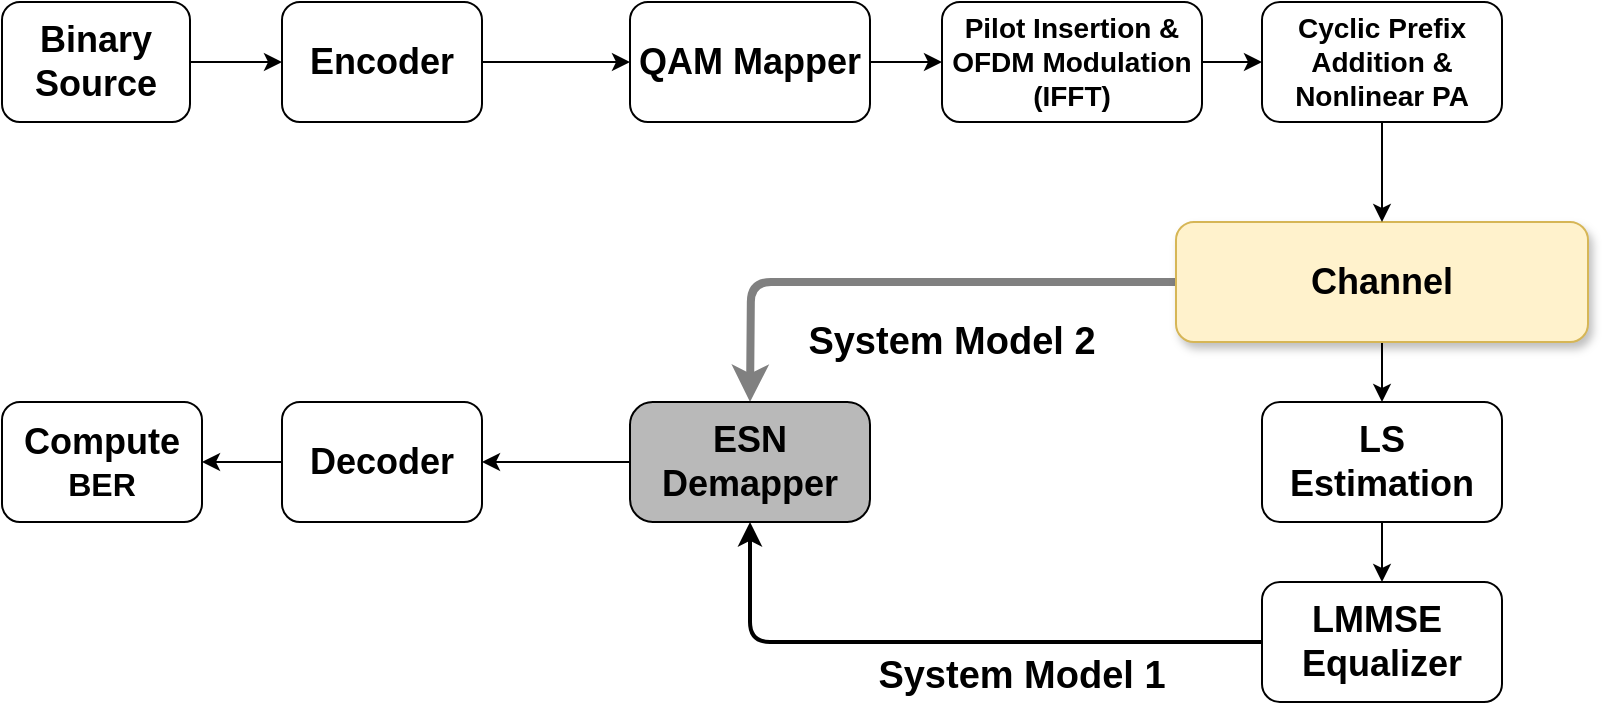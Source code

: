 <mxfile version="28.1.0">
  <diagram name="Page-1" id="JYQE0di9spENp9dbGy2m">
    <mxGraphModel dx="1395" dy="895" grid="1" gridSize="10" guides="1" tooltips="1" connect="1" arrows="1" fold="1" page="1" pageScale="1" pageWidth="1600" pageHeight="1200" math="0" shadow="0">
      <root>
        <mxCell id="0" />
        <mxCell id="1" parent="0" />
        <mxCell id="djPQeR_S7TZcSXeFTLT--1" value="" style="edgeStyle=orthogonalEdgeStyle;rounded=1;orthogonalLoop=1;jettySize=auto;html=1;" parent="1" source="djPQeR_S7TZcSXeFTLT--2" target="djPQeR_S7TZcSXeFTLT--4" edge="1">
          <mxGeometry relative="1" as="geometry" />
        </mxCell>
        <mxCell id="djPQeR_S7TZcSXeFTLT--2" value="&lt;b&gt;&lt;font style=&quot;font-size: 18px;&quot;&gt;Binary Source&lt;/font&gt;&lt;/b&gt;" style="rounded=1;whiteSpace=wrap;html=1;" parent="1" vertex="1">
          <mxGeometry x="500" y="200" width="94" height="60" as="geometry" />
        </mxCell>
        <mxCell id="djPQeR_S7TZcSXeFTLT--3" value="" style="edgeStyle=orthogonalEdgeStyle;rounded=1;orthogonalLoop=1;jettySize=auto;html=1;" parent="1" source="djPQeR_S7TZcSXeFTLT--4" target="djPQeR_S7TZcSXeFTLT--6" edge="1">
          <mxGeometry relative="1" as="geometry" />
        </mxCell>
        <mxCell id="djPQeR_S7TZcSXeFTLT--4" value="&lt;b&gt;&lt;font style=&quot;font-size: 18px;&quot;&gt;Encoder&lt;/font&gt;&lt;/b&gt;" style="rounded=1;whiteSpace=wrap;html=1;" parent="1" vertex="1">
          <mxGeometry x="640" y="200" width="100" height="60" as="geometry" />
        </mxCell>
        <mxCell id="rYTjXqDwzyMRA8L_mNuI-3" value="" style="edgeStyle=orthogonalEdgeStyle;rounded=0;orthogonalLoop=1;jettySize=auto;html=1;" parent="1" source="djPQeR_S7TZcSXeFTLT--6" target="rYTjXqDwzyMRA8L_mNuI-1" edge="1">
          <mxGeometry relative="1" as="geometry" />
        </mxCell>
        <mxCell id="djPQeR_S7TZcSXeFTLT--6" value="&lt;font style=&quot;font-size: 18px;&quot;&gt;&lt;b&gt;QAM Mapper&lt;/b&gt;&lt;/font&gt;" style="rounded=1;whiteSpace=wrap;html=1;" parent="1" vertex="1">
          <mxGeometry x="814" y="200" width="120" height="60" as="geometry" />
        </mxCell>
        <mxCell id="djPQeR_S7TZcSXeFTLT--7" value="" style="edgeStyle=orthogonalEdgeStyle;rounded=1;orthogonalLoop=1;jettySize=auto;html=1;" parent="1" source="djPQeR_S7TZcSXeFTLT--9" target="djPQeR_S7TZcSXeFTLT--11" edge="1">
          <mxGeometry relative="1" as="geometry" />
        </mxCell>
        <mxCell id="djPQeR_S7TZcSXeFTLT--8" value="" style="edgeStyle=orthogonalEdgeStyle;rounded=1;orthogonalLoop=1;jettySize=auto;html=1;fillColor=#fff2cc;strokeColor=#808080;curved=0;endArrow=classic;endFill=1;strokeWidth=4;" parent="1" source="djPQeR_S7TZcSXeFTLT--9" edge="1">
          <mxGeometry relative="1" as="geometry">
            <mxPoint x="874" y="400" as="targetPoint" />
          </mxGeometry>
        </mxCell>
        <mxCell id="djPQeR_S7TZcSXeFTLT--9" value="&lt;span style=&quot;font-size: 18px;&quot;&gt;&lt;b&gt;Channel&lt;/b&gt;&lt;/span&gt;" style="rounded=1;whiteSpace=wrap;html=1;fillColor=#fff2cc;strokeColor=#d6b656;gradientColor=none;glass=0;shadow=1;" parent="1" vertex="1">
          <mxGeometry x="1087" y="310" width="206" height="60" as="geometry" />
        </mxCell>
        <mxCell id="djPQeR_S7TZcSXeFTLT--10" value="" style="edgeStyle=orthogonalEdgeStyle;rounded=1;orthogonalLoop=1;jettySize=auto;html=1;" parent="1" source="djPQeR_S7TZcSXeFTLT--11" edge="1">
          <mxGeometry relative="1" as="geometry">
            <mxPoint x="1190.0" y="490" as="targetPoint" />
          </mxGeometry>
        </mxCell>
        <mxCell id="djPQeR_S7TZcSXeFTLT--11" value="&lt;b&gt;&lt;font style=&quot;font-size: 18px;&quot;&gt;LS&lt;br&gt;Estimation&lt;/font&gt;&lt;/b&gt;" style="rounded=1;whiteSpace=wrap;html=1;" parent="1" vertex="1">
          <mxGeometry x="1130" y="400" width="120" height="60" as="geometry" />
        </mxCell>
        <mxCell id="djPQeR_S7TZcSXeFTLT--12" style="edgeStyle=orthogonalEdgeStyle;rounded=1;orthogonalLoop=1;jettySize=auto;html=1;exitX=0;exitY=0.5;exitDx=0;exitDy=0;curved=0;strokeWidth=2;" parent="1" source="djPQeR_S7TZcSXeFTLT--13" target="djPQeR_S7TZcSXeFTLT--15" edge="1">
          <mxGeometry relative="1" as="geometry" />
        </mxCell>
        <mxCell id="djPQeR_S7TZcSXeFTLT--13" value="&lt;font style=&quot;font-size: 18px;&quot;&gt;&lt;b&gt;LMMSE&amp;nbsp;&lt;br&gt;Equalizer&lt;/b&gt;&lt;/font&gt;" style="rounded=1;whiteSpace=wrap;html=1;" parent="1" vertex="1">
          <mxGeometry x="1130" y="490" width="120" height="60" as="geometry" />
        </mxCell>
        <mxCell id="djPQeR_S7TZcSXeFTLT--14" value="" style="edgeStyle=orthogonalEdgeStyle;rounded=1;orthogonalLoop=1;jettySize=auto;html=1;" parent="1" source="djPQeR_S7TZcSXeFTLT--15" target="djPQeR_S7TZcSXeFTLT--17" edge="1">
          <mxGeometry relative="1" as="geometry" />
        </mxCell>
        <mxCell id="djPQeR_S7TZcSXeFTLT--15" value="&lt;font style=&quot;font-size: 18px;&quot;&gt;&lt;b&gt;ESN&lt;br&gt;Demapper&lt;/b&gt;&lt;/font&gt;" style="rounded=1;whiteSpace=wrap;html=1;fillColor=#B9B9B9;arcSize=19;" parent="1" vertex="1">
          <mxGeometry x="814" y="400" width="120" height="60" as="geometry" />
        </mxCell>
        <mxCell id="djPQeR_S7TZcSXeFTLT--16" value="" style="edgeStyle=orthogonalEdgeStyle;rounded=1;orthogonalLoop=1;jettySize=auto;html=1;" parent="1" source="djPQeR_S7TZcSXeFTLT--17" target="djPQeR_S7TZcSXeFTLT--18" edge="1">
          <mxGeometry relative="1" as="geometry" />
        </mxCell>
        <mxCell id="djPQeR_S7TZcSXeFTLT--17" value="&lt;b&gt;&lt;font style=&quot;font-size: 18px;&quot;&gt;Decoder&lt;/font&gt;&lt;/b&gt;" style="rounded=1;whiteSpace=wrap;html=1;" parent="1" vertex="1">
          <mxGeometry x="640" y="400" width="100" height="60" as="geometry" />
        </mxCell>
        <mxCell id="djPQeR_S7TZcSXeFTLT--18" value="&lt;b&gt;&lt;font style=&quot;font-size: 18px;&quot;&gt;Compute&lt;/font&gt;&lt;/b&gt;&lt;div&gt;&lt;b&gt;&lt;font size=&quot;3&quot;&gt;BER&lt;/font&gt;&lt;/b&gt;&lt;/div&gt;" style="rounded=1;whiteSpace=wrap;html=1;" parent="1" vertex="1">
          <mxGeometry x="500" y="400" width="100" height="60" as="geometry" />
        </mxCell>
        <mxCell id="djPQeR_S7TZcSXeFTLT--19" value="System Model 1" style="text;html=1;align=center;verticalAlign=middle;whiteSpace=wrap;rounded=0;fontStyle=1;fontSize=19;" parent="1" vertex="1">
          <mxGeometry x="934" y="520" width="152" height="34" as="geometry" />
        </mxCell>
        <mxCell id="djPQeR_S7TZcSXeFTLT--20" value="&lt;b&gt;&lt;font style=&quot;font-size: 19px;&quot;&gt;System Model 2&lt;/font&gt;&lt;/b&gt;" style="text;html=1;align=center;verticalAlign=middle;whiteSpace=wrap;rounded=0;" parent="1" vertex="1">
          <mxGeometry x="872" y="370" width="206" as="geometry" />
        </mxCell>
        <mxCell id="rYTjXqDwzyMRA8L_mNuI-4" value="" style="edgeStyle=orthogonalEdgeStyle;rounded=0;orthogonalLoop=1;jettySize=auto;html=1;" parent="1" source="rYTjXqDwzyMRA8L_mNuI-1" target="rYTjXqDwzyMRA8L_mNuI-2" edge="1">
          <mxGeometry relative="1" as="geometry" />
        </mxCell>
        <mxCell id="rYTjXqDwzyMRA8L_mNuI-1" value="&lt;b&gt;&lt;font style=&quot;font-size: 14px;&quot;&gt;Pilot Insertion &amp;amp; OFDM Modulation (IFFT)&lt;/font&gt;&lt;/b&gt;" style="rounded=1;whiteSpace=wrap;html=1;" parent="1" vertex="1">
          <mxGeometry x="970" y="200" width="130" height="60" as="geometry" />
        </mxCell>
        <mxCell id="rYTjXqDwzyMRA8L_mNuI-14" value="" style="edgeStyle=orthogonalEdgeStyle;rounded=0;orthogonalLoop=1;jettySize=auto;html=1;" parent="1" source="rYTjXqDwzyMRA8L_mNuI-2" target="djPQeR_S7TZcSXeFTLT--9" edge="1">
          <mxGeometry relative="1" as="geometry" />
        </mxCell>
        <mxCell id="rYTjXqDwzyMRA8L_mNuI-2" value="&lt;font style=&quot;font-size: 14px;&quot;&gt;&lt;b&gt;Cyclic Prefix Addition &amp;amp; Nonlinear PA&lt;/b&gt;&lt;/font&gt;" style="rounded=1;whiteSpace=wrap;html=1;align=center;" parent="1" vertex="1">
          <mxGeometry x="1130" y="200" width="120" height="60" as="geometry" />
        </mxCell>
      </root>
    </mxGraphModel>
  </diagram>
</mxfile>
